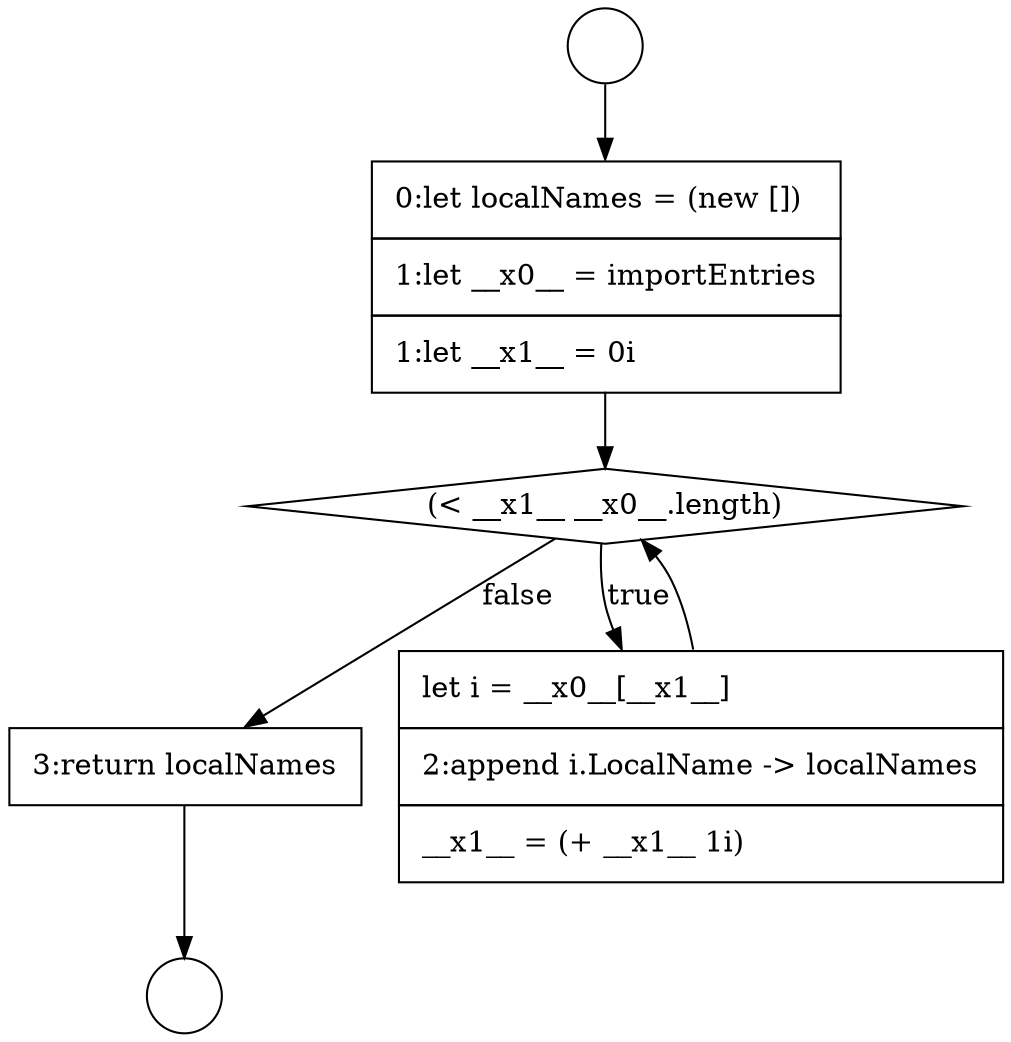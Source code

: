 digraph {
  node9233 [shape=none, margin=0, label=<<font color="black">
    <table border="0" cellborder="1" cellspacing="0" cellpadding="10">
      <tr><td align="left">3:return localNames</td></tr>
    </table>
  </font>> color="black" fillcolor="white" style=filled]
  node9230 [shape=none, margin=0, label=<<font color="black">
    <table border="0" cellborder="1" cellspacing="0" cellpadding="10">
      <tr><td align="left">0:let localNames = (new [])</td></tr>
      <tr><td align="left">1:let __x0__ = importEntries</td></tr>
      <tr><td align="left">1:let __x1__ = 0i</td></tr>
    </table>
  </font>> color="black" fillcolor="white" style=filled]
  node9231 [shape=diamond, label=<<font color="black">(&lt; __x1__ __x0__.length)</font>> color="black" fillcolor="white" style=filled]
  node9228 [shape=circle label=" " color="black" fillcolor="white" style=filled]
  node9232 [shape=none, margin=0, label=<<font color="black">
    <table border="0" cellborder="1" cellspacing="0" cellpadding="10">
      <tr><td align="left">let i = __x0__[__x1__]</td></tr>
      <tr><td align="left">2:append i.LocalName -&gt; localNames</td></tr>
      <tr><td align="left">__x1__ = (+ __x1__ 1i)</td></tr>
    </table>
  </font>> color="black" fillcolor="white" style=filled]
  node9229 [shape=circle label=" " color="black" fillcolor="white" style=filled]
  node9233 -> node9229 [ color="black"]
  node9228 -> node9230 [ color="black"]
  node9231 -> node9232 [label=<<font color="black">true</font>> color="black"]
  node9231 -> node9233 [label=<<font color="black">false</font>> color="black"]
  node9232 -> node9231 [ color="black"]
  node9230 -> node9231 [ color="black"]
}
